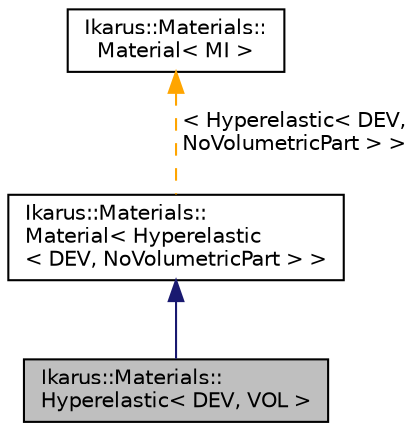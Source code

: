 digraph "Ikarus::Materials::Hyperelastic&lt; DEV, VOL &gt;"
{
 // LATEX_PDF_SIZE
  edge [fontname="Helvetica",fontsize="10",labelfontname="Helvetica",labelfontsize="10"];
  node [fontname="Helvetica",fontsize="10",shape=record];
  Node1 [label="Ikarus::Materials::\lHyperelastic\< DEV, VOL \>",height=0.2,width=0.4,color="black", fillcolor="grey75", style="filled", fontcolor="black",tooltip="Implementation of a general Hyperelastic Material material model."];
  Node2 -> Node1 [dir="back",color="midnightblue",fontsize="10",style="solid"];
  Node2 [label="Ikarus::Materials::\lMaterial\< Hyperelastic\l\< DEV, NoVolumetricPart \> \>",height=0.2,width=0.4,color="black", fillcolor="white", style="filled",URL="$a01579.html",tooltip=" "];
  Node3 -> Node2 [dir="back",color="orange",fontsize="10",style="dashed",label=" \< Hyperelastic\< DEV,\l NoVolumetricPart \> \>" ];
  Node3 [label="Ikarus::Materials::\lMaterial\< MI \>",height=0.2,width=0.4,color="black", fillcolor="white", style="filled",URL="$a01579.html",tooltip="Interface classf or materials."];
}
